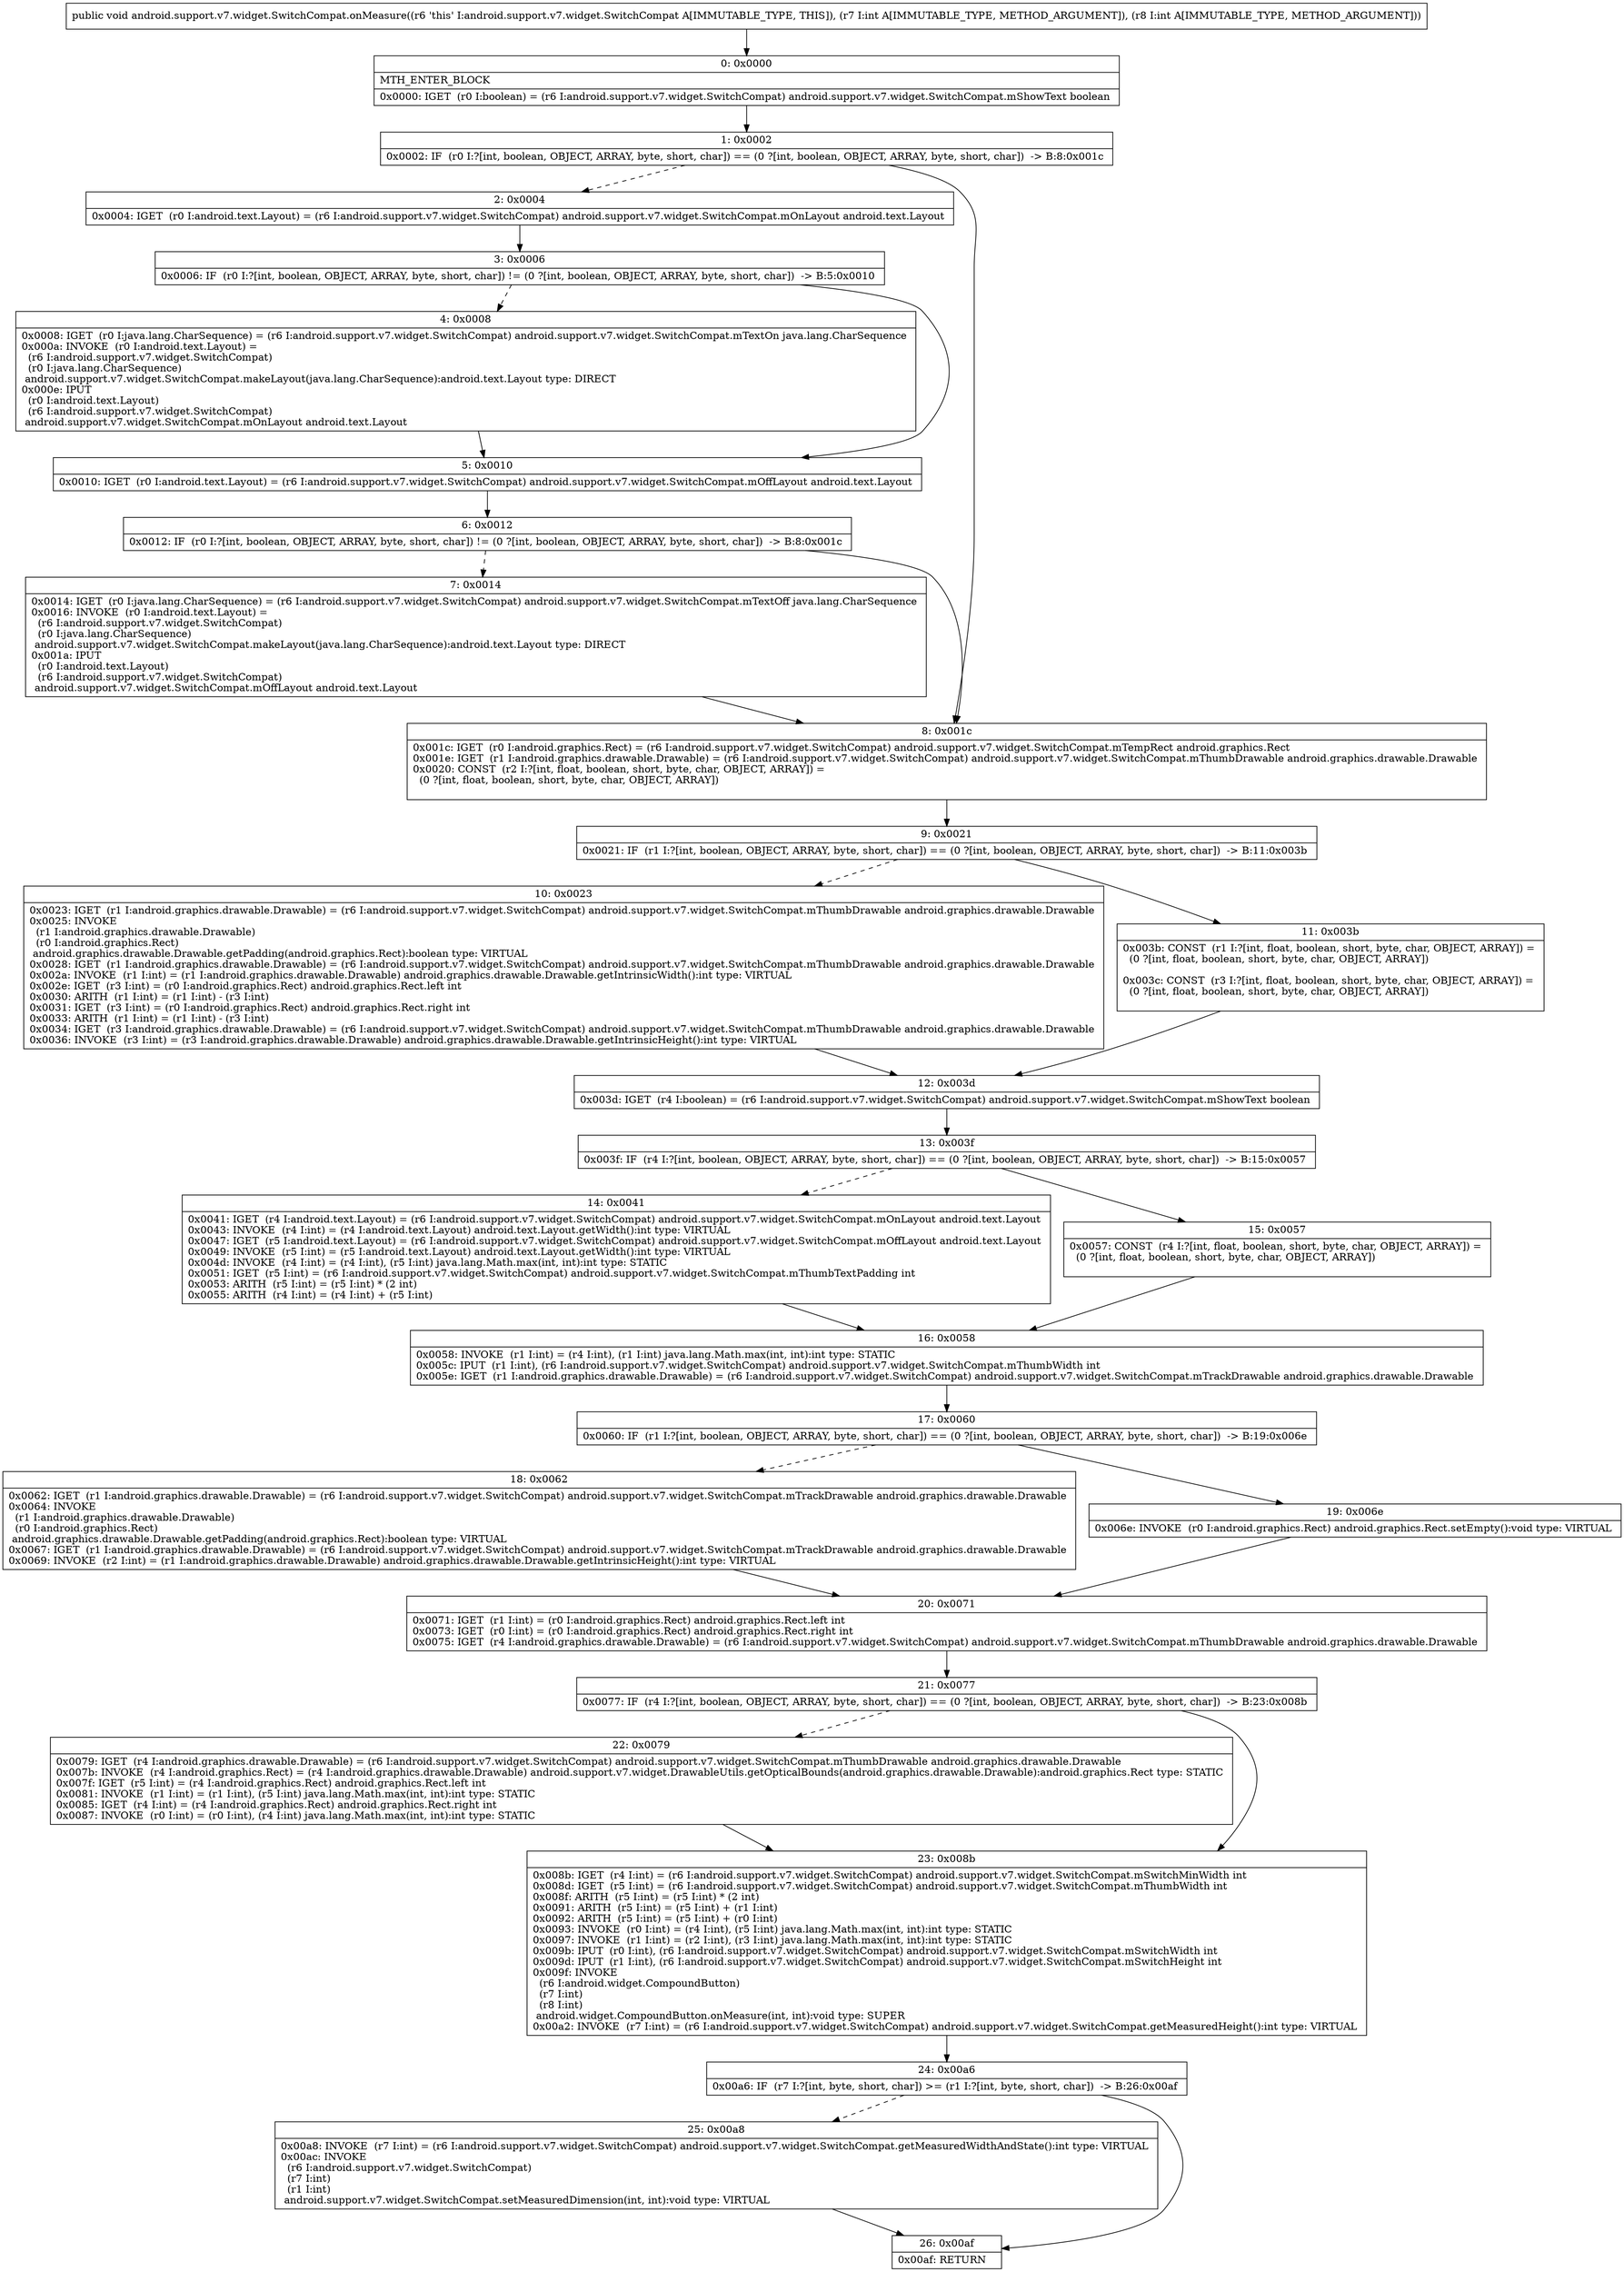 digraph "CFG forandroid.support.v7.widget.SwitchCompat.onMeasure(II)V" {
Node_0 [shape=record,label="{0\:\ 0x0000|MTH_ENTER_BLOCK\l|0x0000: IGET  (r0 I:boolean) = (r6 I:android.support.v7.widget.SwitchCompat) android.support.v7.widget.SwitchCompat.mShowText boolean \l}"];
Node_1 [shape=record,label="{1\:\ 0x0002|0x0002: IF  (r0 I:?[int, boolean, OBJECT, ARRAY, byte, short, char]) == (0 ?[int, boolean, OBJECT, ARRAY, byte, short, char])  \-\> B:8:0x001c \l}"];
Node_2 [shape=record,label="{2\:\ 0x0004|0x0004: IGET  (r0 I:android.text.Layout) = (r6 I:android.support.v7.widget.SwitchCompat) android.support.v7.widget.SwitchCompat.mOnLayout android.text.Layout \l}"];
Node_3 [shape=record,label="{3\:\ 0x0006|0x0006: IF  (r0 I:?[int, boolean, OBJECT, ARRAY, byte, short, char]) != (0 ?[int, boolean, OBJECT, ARRAY, byte, short, char])  \-\> B:5:0x0010 \l}"];
Node_4 [shape=record,label="{4\:\ 0x0008|0x0008: IGET  (r0 I:java.lang.CharSequence) = (r6 I:android.support.v7.widget.SwitchCompat) android.support.v7.widget.SwitchCompat.mTextOn java.lang.CharSequence \l0x000a: INVOKE  (r0 I:android.text.Layout) = \l  (r6 I:android.support.v7.widget.SwitchCompat)\l  (r0 I:java.lang.CharSequence)\l android.support.v7.widget.SwitchCompat.makeLayout(java.lang.CharSequence):android.text.Layout type: DIRECT \l0x000e: IPUT  \l  (r0 I:android.text.Layout)\l  (r6 I:android.support.v7.widget.SwitchCompat)\l android.support.v7.widget.SwitchCompat.mOnLayout android.text.Layout \l}"];
Node_5 [shape=record,label="{5\:\ 0x0010|0x0010: IGET  (r0 I:android.text.Layout) = (r6 I:android.support.v7.widget.SwitchCompat) android.support.v7.widget.SwitchCompat.mOffLayout android.text.Layout \l}"];
Node_6 [shape=record,label="{6\:\ 0x0012|0x0012: IF  (r0 I:?[int, boolean, OBJECT, ARRAY, byte, short, char]) != (0 ?[int, boolean, OBJECT, ARRAY, byte, short, char])  \-\> B:8:0x001c \l}"];
Node_7 [shape=record,label="{7\:\ 0x0014|0x0014: IGET  (r0 I:java.lang.CharSequence) = (r6 I:android.support.v7.widget.SwitchCompat) android.support.v7.widget.SwitchCompat.mTextOff java.lang.CharSequence \l0x0016: INVOKE  (r0 I:android.text.Layout) = \l  (r6 I:android.support.v7.widget.SwitchCompat)\l  (r0 I:java.lang.CharSequence)\l android.support.v7.widget.SwitchCompat.makeLayout(java.lang.CharSequence):android.text.Layout type: DIRECT \l0x001a: IPUT  \l  (r0 I:android.text.Layout)\l  (r6 I:android.support.v7.widget.SwitchCompat)\l android.support.v7.widget.SwitchCompat.mOffLayout android.text.Layout \l}"];
Node_8 [shape=record,label="{8\:\ 0x001c|0x001c: IGET  (r0 I:android.graphics.Rect) = (r6 I:android.support.v7.widget.SwitchCompat) android.support.v7.widget.SwitchCompat.mTempRect android.graphics.Rect \l0x001e: IGET  (r1 I:android.graphics.drawable.Drawable) = (r6 I:android.support.v7.widget.SwitchCompat) android.support.v7.widget.SwitchCompat.mThumbDrawable android.graphics.drawable.Drawable \l0x0020: CONST  (r2 I:?[int, float, boolean, short, byte, char, OBJECT, ARRAY]) = \l  (0 ?[int, float, boolean, short, byte, char, OBJECT, ARRAY])\l \l}"];
Node_9 [shape=record,label="{9\:\ 0x0021|0x0021: IF  (r1 I:?[int, boolean, OBJECT, ARRAY, byte, short, char]) == (0 ?[int, boolean, OBJECT, ARRAY, byte, short, char])  \-\> B:11:0x003b \l}"];
Node_10 [shape=record,label="{10\:\ 0x0023|0x0023: IGET  (r1 I:android.graphics.drawable.Drawable) = (r6 I:android.support.v7.widget.SwitchCompat) android.support.v7.widget.SwitchCompat.mThumbDrawable android.graphics.drawable.Drawable \l0x0025: INVOKE  \l  (r1 I:android.graphics.drawable.Drawable)\l  (r0 I:android.graphics.Rect)\l android.graphics.drawable.Drawable.getPadding(android.graphics.Rect):boolean type: VIRTUAL \l0x0028: IGET  (r1 I:android.graphics.drawable.Drawable) = (r6 I:android.support.v7.widget.SwitchCompat) android.support.v7.widget.SwitchCompat.mThumbDrawable android.graphics.drawable.Drawable \l0x002a: INVOKE  (r1 I:int) = (r1 I:android.graphics.drawable.Drawable) android.graphics.drawable.Drawable.getIntrinsicWidth():int type: VIRTUAL \l0x002e: IGET  (r3 I:int) = (r0 I:android.graphics.Rect) android.graphics.Rect.left int \l0x0030: ARITH  (r1 I:int) = (r1 I:int) \- (r3 I:int) \l0x0031: IGET  (r3 I:int) = (r0 I:android.graphics.Rect) android.graphics.Rect.right int \l0x0033: ARITH  (r1 I:int) = (r1 I:int) \- (r3 I:int) \l0x0034: IGET  (r3 I:android.graphics.drawable.Drawable) = (r6 I:android.support.v7.widget.SwitchCompat) android.support.v7.widget.SwitchCompat.mThumbDrawable android.graphics.drawable.Drawable \l0x0036: INVOKE  (r3 I:int) = (r3 I:android.graphics.drawable.Drawable) android.graphics.drawable.Drawable.getIntrinsicHeight():int type: VIRTUAL \l}"];
Node_11 [shape=record,label="{11\:\ 0x003b|0x003b: CONST  (r1 I:?[int, float, boolean, short, byte, char, OBJECT, ARRAY]) = \l  (0 ?[int, float, boolean, short, byte, char, OBJECT, ARRAY])\l \l0x003c: CONST  (r3 I:?[int, float, boolean, short, byte, char, OBJECT, ARRAY]) = \l  (0 ?[int, float, boolean, short, byte, char, OBJECT, ARRAY])\l \l}"];
Node_12 [shape=record,label="{12\:\ 0x003d|0x003d: IGET  (r4 I:boolean) = (r6 I:android.support.v7.widget.SwitchCompat) android.support.v7.widget.SwitchCompat.mShowText boolean \l}"];
Node_13 [shape=record,label="{13\:\ 0x003f|0x003f: IF  (r4 I:?[int, boolean, OBJECT, ARRAY, byte, short, char]) == (0 ?[int, boolean, OBJECT, ARRAY, byte, short, char])  \-\> B:15:0x0057 \l}"];
Node_14 [shape=record,label="{14\:\ 0x0041|0x0041: IGET  (r4 I:android.text.Layout) = (r6 I:android.support.v7.widget.SwitchCompat) android.support.v7.widget.SwitchCompat.mOnLayout android.text.Layout \l0x0043: INVOKE  (r4 I:int) = (r4 I:android.text.Layout) android.text.Layout.getWidth():int type: VIRTUAL \l0x0047: IGET  (r5 I:android.text.Layout) = (r6 I:android.support.v7.widget.SwitchCompat) android.support.v7.widget.SwitchCompat.mOffLayout android.text.Layout \l0x0049: INVOKE  (r5 I:int) = (r5 I:android.text.Layout) android.text.Layout.getWidth():int type: VIRTUAL \l0x004d: INVOKE  (r4 I:int) = (r4 I:int), (r5 I:int) java.lang.Math.max(int, int):int type: STATIC \l0x0051: IGET  (r5 I:int) = (r6 I:android.support.v7.widget.SwitchCompat) android.support.v7.widget.SwitchCompat.mThumbTextPadding int \l0x0053: ARITH  (r5 I:int) = (r5 I:int) * (2 int) \l0x0055: ARITH  (r4 I:int) = (r4 I:int) + (r5 I:int) \l}"];
Node_15 [shape=record,label="{15\:\ 0x0057|0x0057: CONST  (r4 I:?[int, float, boolean, short, byte, char, OBJECT, ARRAY]) = \l  (0 ?[int, float, boolean, short, byte, char, OBJECT, ARRAY])\l \l}"];
Node_16 [shape=record,label="{16\:\ 0x0058|0x0058: INVOKE  (r1 I:int) = (r4 I:int), (r1 I:int) java.lang.Math.max(int, int):int type: STATIC \l0x005c: IPUT  (r1 I:int), (r6 I:android.support.v7.widget.SwitchCompat) android.support.v7.widget.SwitchCompat.mThumbWidth int \l0x005e: IGET  (r1 I:android.graphics.drawable.Drawable) = (r6 I:android.support.v7.widget.SwitchCompat) android.support.v7.widget.SwitchCompat.mTrackDrawable android.graphics.drawable.Drawable \l}"];
Node_17 [shape=record,label="{17\:\ 0x0060|0x0060: IF  (r1 I:?[int, boolean, OBJECT, ARRAY, byte, short, char]) == (0 ?[int, boolean, OBJECT, ARRAY, byte, short, char])  \-\> B:19:0x006e \l}"];
Node_18 [shape=record,label="{18\:\ 0x0062|0x0062: IGET  (r1 I:android.graphics.drawable.Drawable) = (r6 I:android.support.v7.widget.SwitchCompat) android.support.v7.widget.SwitchCompat.mTrackDrawable android.graphics.drawable.Drawable \l0x0064: INVOKE  \l  (r1 I:android.graphics.drawable.Drawable)\l  (r0 I:android.graphics.Rect)\l android.graphics.drawable.Drawable.getPadding(android.graphics.Rect):boolean type: VIRTUAL \l0x0067: IGET  (r1 I:android.graphics.drawable.Drawable) = (r6 I:android.support.v7.widget.SwitchCompat) android.support.v7.widget.SwitchCompat.mTrackDrawable android.graphics.drawable.Drawable \l0x0069: INVOKE  (r2 I:int) = (r1 I:android.graphics.drawable.Drawable) android.graphics.drawable.Drawable.getIntrinsicHeight():int type: VIRTUAL \l}"];
Node_19 [shape=record,label="{19\:\ 0x006e|0x006e: INVOKE  (r0 I:android.graphics.Rect) android.graphics.Rect.setEmpty():void type: VIRTUAL \l}"];
Node_20 [shape=record,label="{20\:\ 0x0071|0x0071: IGET  (r1 I:int) = (r0 I:android.graphics.Rect) android.graphics.Rect.left int \l0x0073: IGET  (r0 I:int) = (r0 I:android.graphics.Rect) android.graphics.Rect.right int \l0x0075: IGET  (r4 I:android.graphics.drawable.Drawable) = (r6 I:android.support.v7.widget.SwitchCompat) android.support.v7.widget.SwitchCompat.mThumbDrawable android.graphics.drawable.Drawable \l}"];
Node_21 [shape=record,label="{21\:\ 0x0077|0x0077: IF  (r4 I:?[int, boolean, OBJECT, ARRAY, byte, short, char]) == (0 ?[int, boolean, OBJECT, ARRAY, byte, short, char])  \-\> B:23:0x008b \l}"];
Node_22 [shape=record,label="{22\:\ 0x0079|0x0079: IGET  (r4 I:android.graphics.drawable.Drawable) = (r6 I:android.support.v7.widget.SwitchCompat) android.support.v7.widget.SwitchCompat.mThumbDrawable android.graphics.drawable.Drawable \l0x007b: INVOKE  (r4 I:android.graphics.Rect) = (r4 I:android.graphics.drawable.Drawable) android.support.v7.widget.DrawableUtils.getOpticalBounds(android.graphics.drawable.Drawable):android.graphics.Rect type: STATIC \l0x007f: IGET  (r5 I:int) = (r4 I:android.graphics.Rect) android.graphics.Rect.left int \l0x0081: INVOKE  (r1 I:int) = (r1 I:int), (r5 I:int) java.lang.Math.max(int, int):int type: STATIC \l0x0085: IGET  (r4 I:int) = (r4 I:android.graphics.Rect) android.graphics.Rect.right int \l0x0087: INVOKE  (r0 I:int) = (r0 I:int), (r4 I:int) java.lang.Math.max(int, int):int type: STATIC \l}"];
Node_23 [shape=record,label="{23\:\ 0x008b|0x008b: IGET  (r4 I:int) = (r6 I:android.support.v7.widget.SwitchCompat) android.support.v7.widget.SwitchCompat.mSwitchMinWidth int \l0x008d: IGET  (r5 I:int) = (r6 I:android.support.v7.widget.SwitchCompat) android.support.v7.widget.SwitchCompat.mThumbWidth int \l0x008f: ARITH  (r5 I:int) = (r5 I:int) * (2 int) \l0x0091: ARITH  (r5 I:int) = (r5 I:int) + (r1 I:int) \l0x0092: ARITH  (r5 I:int) = (r5 I:int) + (r0 I:int) \l0x0093: INVOKE  (r0 I:int) = (r4 I:int), (r5 I:int) java.lang.Math.max(int, int):int type: STATIC \l0x0097: INVOKE  (r1 I:int) = (r2 I:int), (r3 I:int) java.lang.Math.max(int, int):int type: STATIC \l0x009b: IPUT  (r0 I:int), (r6 I:android.support.v7.widget.SwitchCompat) android.support.v7.widget.SwitchCompat.mSwitchWidth int \l0x009d: IPUT  (r1 I:int), (r6 I:android.support.v7.widget.SwitchCompat) android.support.v7.widget.SwitchCompat.mSwitchHeight int \l0x009f: INVOKE  \l  (r6 I:android.widget.CompoundButton)\l  (r7 I:int)\l  (r8 I:int)\l android.widget.CompoundButton.onMeasure(int, int):void type: SUPER \l0x00a2: INVOKE  (r7 I:int) = (r6 I:android.support.v7.widget.SwitchCompat) android.support.v7.widget.SwitchCompat.getMeasuredHeight():int type: VIRTUAL \l}"];
Node_24 [shape=record,label="{24\:\ 0x00a6|0x00a6: IF  (r7 I:?[int, byte, short, char]) \>= (r1 I:?[int, byte, short, char])  \-\> B:26:0x00af \l}"];
Node_25 [shape=record,label="{25\:\ 0x00a8|0x00a8: INVOKE  (r7 I:int) = (r6 I:android.support.v7.widget.SwitchCompat) android.support.v7.widget.SwitchCompat.getMeasuredWidthAndState():int type: VIRTUAL \l0x00ac: INVOKE  \l  (r6 I:android.support.v7.widget.SwitchCompat)\l  (r7 I:int)\l  (r1 I:int)\l android.support.v7.widget.SwitchCompat.setMeasuredDimension(int, int):void type: VIRTUAL \l}"];
Node_26 [shape=record,label="{26\:\ 0x00af|0x00af: RETURN   \l}"];
MethodNode[shape=record,label="{public void android.support.v7.widget.SwitchCompat.onMeasure((r6 'this' I:android.support.v7.widget.SwitchCompat A[IMMUTABLE_TYPE, THIS]), (r7 I:int A[IMMUTABLE_TYPE, METHOD_ARGUMENT]), (r8 I:int A[IMMUTABLE_TYPE, METHOD_ARGUMENT])) }"];
MethodNode -> Node_0;
Node_0 -> Node_1;
Node_1 -> Node_2[style=dashed];
Node_1 -> Node_8;
Node_2 -> Node_3;
Node_3 -> Node_4[style=dashed];
Node_3 -> Node_5;
Node_4 -> Node_5;
Node_5 -> Node_6;
Node_6 -> Node_7[style=dashed];
Node_6 -> Node_8;
Node_7 -> Node_8;
Node_8 -> Node_9;
Node_9 -> Node_10[style=dashed];
Node_9 -> Node_11;
Node_10 -> Node_12;
Node_11 -> Node_12;
Node_12 -> Node_13;
Node_13 -> Node_14[style=dashed];
Node_13 -> Node_15;
Node_14 -> Node_16;
Node_15 -> Node_16;
Node_16 -> Node_17;
Node_17 -> Node_18[style=dashed];
Node_17 -> Node_19;
Node_18 -> Node_20;
Node_19 -> Node_20;
Node_20 -> Node_21;
Node_21 -> Node_22[style=dashed];
Node_21 -> Node_23;
Node_22 -> Node_23;
Node_23 -> Node_24;
Node_24 -> Node_25[style=dashed];
Node_24 -> Node_26;
Node_25 -> Node_26;
}

